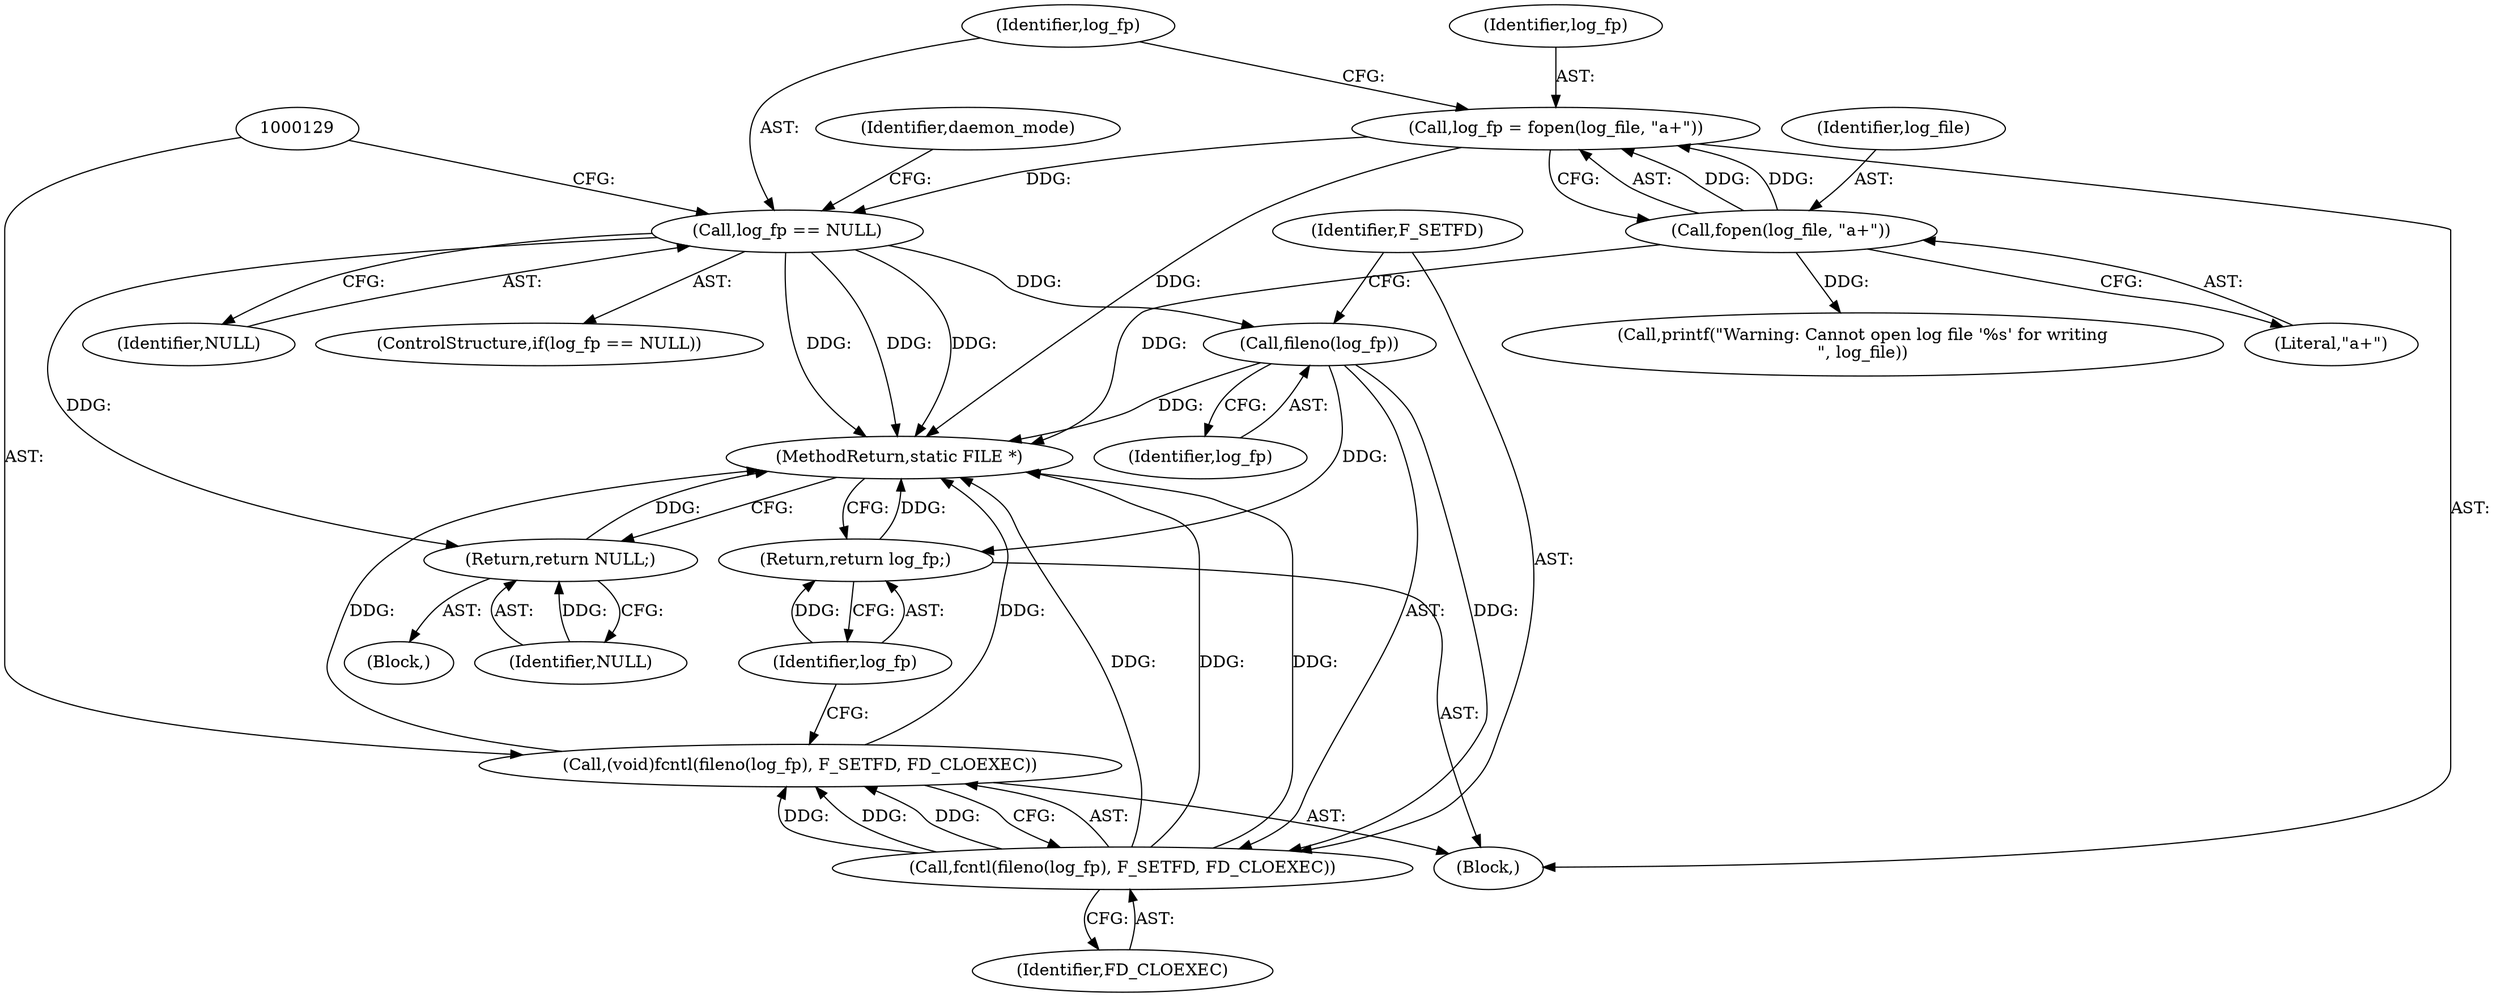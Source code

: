 digraph "1_nagioscore_c29557dec91eba2306f5fb11b8da4474ba63f8c4_0@API" {
"1000108" [label="(Call,log_fp = fopen(log_file, \"a+\"))"];
"1000110" [label="(Call,fopen(log_file, \"a+\"))"];
"1000114" [label="(Call,log_fp == NULL)"];
"1000126" [label="(Return,return NULL;)"];
"1000131" [label="(Call,fileno(log_fp))"];
"1000130" [label="(Call,fcntl(fileno(log_fp), F_SETFD, FD_CLOEXEC))"];
"1000128" [label="(Call,(void)fcntl(fileno(log_fp), F_SETFD, FD_CLOEXEC))"];
"1000135" [label="(Return,return log_fp;)"];
"1000116" [label="(Identifier,NULL)"];
"1000133" [label="(Identifier,F_SETFD)"];
"1000114" [label="(Call,log_fp == NULL)"];
"1000137" [label="(MethodReturn,static FILE *)"];
"1000128" [label="(Call,(void)fcntl(fileno(log_fp), F_SETFD, FD_CLOEXEC))"];
"1000134" [label="(Identifier,FD_CLOEXEC)"];
"1000123" [label="(Call,printf(\"Warning: Cannot open log file '%s' for writing\n\", log_file))"];
"1000115" [label="(Identifier,log_fp)"];
"1000120" [label="(Identifier,daemon_mode)"];
"1000110" [label="(Call,fopen(log_file, \"a+\"))"];
"1000127" [label="(Identifier,NULL)"];
"1000108" [label="(Call,log_fp = fopen(log_file, \"a+\"))"];
"1000126" [label="(Return,return NULL;)"];
"1000130" [label="(Call,fcntl(fileno(log_fp), F_SETFD, FD_CLOEXEC))"];
"1000117" [label="(Block,)"];
"1000135" [label="(Return,return log_fp;)"];
"1000103" [label="(Block,)"];
"1000112" [label="(Literal,\"a+\")"];
"1000111" [label="(Identifier,log_file)"];
"1000113" [label="(ControlStructure,if(log_fp == NULL))"];
"1000109" [label="(Identifier,log_fp)"];
"1000132" [label="(Identifier,log_fp)"];
"1000131" [label="(Call,fileno(log_fp))"];
"1000136" [label="(Identifier,log_fp)"];
"1000108" -> "1000103"  [label="AST: "];
"1000108" -> "1000110"  [label="CFG: "];
"1000109" -> "1000108"  [label="AST: "];
"1000110" -> "1000108"  [label="AST: "];
"1000115" -> "1000108"  [label="CFG: "];
"1000108" -> "1000137"  [label="DDG: "];
"1000110" -> "1000108"  [label="DDG: "];
"1000110" -> "1000108"  [label="DDG: "];
"1000108" -> "1000114"  [label="DDG: "];
"1000110" -> "1000112"  [label="CFG: "];
"1000111" -> "1000110"  [label="AST: "];
"1000112" -> "1000110"  [label="AST: "];
"1000110" -> "1000137"  [label="DDG: "];
"1000110" -> "1000123"  [label="DDG: "];
"1000114" -> "1000113"  [label="AST: "];
"1000114" -> "1000116"  [label="CFG: "];
"1000115" -> "1000114"  [label="AST: "];
"1000116" -> "1000114"  [label="AST: "];
"1000120" -> "1000114"  [label="CFG: "];
"1000129" -> "1000114"  [label="CFG: "];
"1000114" -> "1000137"  [label="DDG: "];
"1000114" -> "1000137"  [label="DDG: "];
"1000114" -> "1000137"  [label="DDG: "];
"1000114" -> "1000126"  [label="DDG: "];
"1000114" -> "1000131"  [label="DDG: "];
"1000126" -> "1000117"  [label="AST: "];
"1000126" -> "1000127"  [label="CFG: "];
"1000127" -> "1000126"  [label="AST: "];
"1000137" -> "1000126"  [label="CFG: "];
"1000126" -> "1000137"  [label="DDG: "];
"1000127" -> "1000126"  [label="DDG: "];
"1000131" -> "1000130"  [label="AST: "];
"1000131" -> "1000132"  [label="CFG: "];
"1000132" -> "1000131"  [label="AST: "];
"1000133" -> "1000131"  [label="CFG: "];
"1000131" -> "1000137"  [label="DDG: "];
"1000131" -> "1000130"  [label="DDG: "];
"1000131" -> "1000135"  [label="DDG: "];
"1000130" -> "1000128"  [label="AST: "];
"1000130" -> "1000134"  [label="CFG: "];
"1000133" -> "1000130"  [label="AST: "];
"1000134" -> "1000130"  [label="AST: "];
"1000128" -> "1000130"  [label="CFG: "];
"1000130" -> "1000137"  [label="DDG: "];
"1000130" -> "1000137"  [label="DDG: "];
"1000130" -> "1000137"  [label="DDG: "];
"1000130" -> "1000128"  [label="DDG: "];
"1000130" -> "1000128"  [label="DDG: "];
"1000130" -> "1000128"  [label="DDG: "];
"1000128" -> "1000103"  [label="AST: "];
"1000129" -> "1000128"  [label="AST: "];
"1000136" -> "1000128"  [label="CFG: "];
"1000128" -> "1000137"  [label="DDG: "];
"1000128" -> "1000137"  [label="DDG: "];
"1000135" -> "1000103"  [label="AST: "];
"1000135" -> "1000136"  [label="CFG: "];
"1000136" -> "1000135"  [label="AST: "];
"1000137" -> "1000135"  [label="CFG: "];
"1000135" -> "1000137"  [label="DDG: "];
"1000136" -> "1000135"  [label="DDG: "];
}
